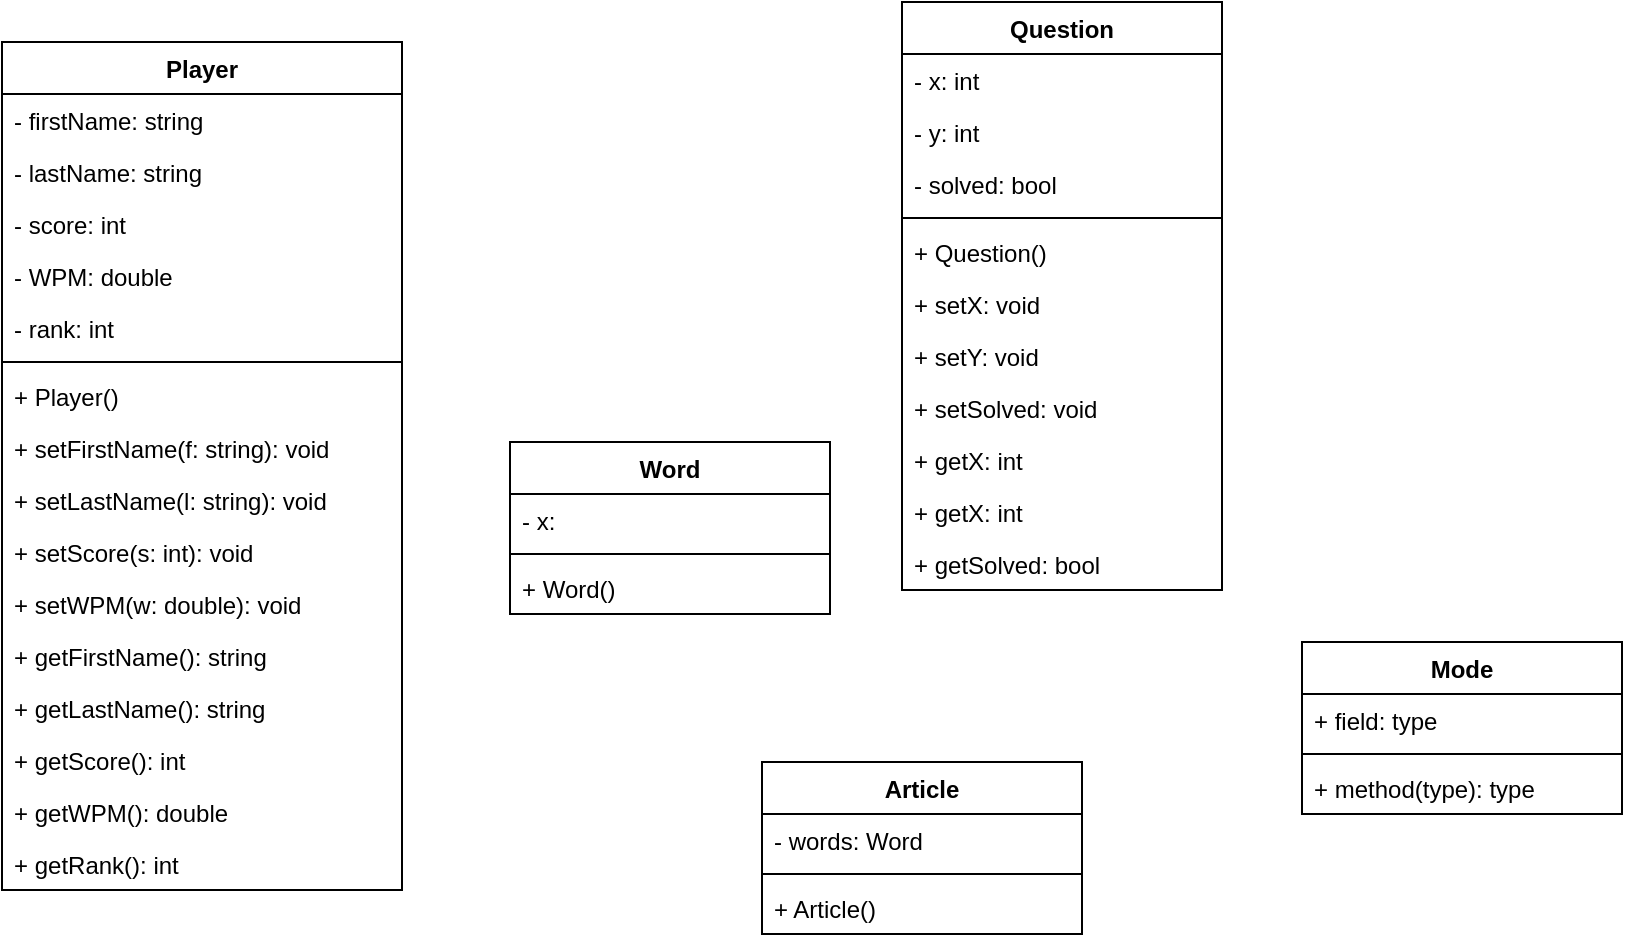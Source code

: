 <mxfile version="14.4.4" type="github">
  <diagram id="6Dkqgkf7vsBd3afeo5NH" name="Page-1">
    <mxGraphModel dx="1038" dy="585" grid="1" gridSize="10" guides="1" tooltips="1" connect="1" arrows="1" fold="1" page="1" pageScale="1" pageWidth="827" pageHeight="1169" math="0" shadow="0">
      <root>
        <mxCell id="0" />
        <mxCell id="1" parent="0" />
        <mxCell id="QzMkt83mJQYd9oITkBXi-1" value="Question" style="swimlane;fontStyle=1;align=center;verticalAlign=top;childLayout=stackLayout;horizontal=1;startSize=26;horizontalStack=0;resizeParent=1;resizeParentMax=0;resizeLast=0;collapsible=1;marginBottom=0;" parent="1" vertex="1">
          <mxGeometry x="530" y="30" width="160" height="294" as="geometry" />
        </mxCell>
        <mxCell id="QzMkt83mJQYd9oITkBXi-2" value="- x: int" style="text;strokeColor=none;fillColor=none;align=left;verticalAlign=top;spacingLeft=4;spacingRight=4;overflow=hidden;rotatable=0;points=[[0,0.5],[1,0.5]];portConstraint=eastwest;" parent="QzMkt83mJQYd9oITkBXi-1" vertex="1">
          <mxGeometry y="26" width="160" height="26" as="geometry" />
        </mxCell>
        <mxCell id="QzMkt83mJQYd9oITkBXi-40" value="- y: int" style="text;strokeColor=none;fillColor=none;align=left;verticalAlign=top;spacingLeft=4;spacingRight=4;overflow=hidden;rotatable=0;points=[[0,0.5],[1,0.5]];portConstraint=eastwest;" parent="QzMkt83mJQYd9oITkBXi-1" vertex="1">
          <mxGeometry y="52" width="160" height="26" as="geometry" />
        </mxCell>
        <mxCell id="QzMkt83mJQYd9oITkBXi-45" value="- solved: bool" style="text;strokeColor=none;fillColor=none;align=left;verticalAlign=top;spacingLeft=4;spacingRight=4;overflow=hidden;rotatable=0;points=[[0,0.5],[1,0.5]];portConstraint=eastwest;" parent="QzMkt83mJQYd9oITkBXi-1" vertex="1">
          <mxGeometry y="78" width="160" height="26" as="geometry" />
        </mxCell>
        <mxCell id="QzMkt83mJQYd9oITkBXi-3" value="" style="line;strokeWidth=1;fillColor=none;align=left;verticalAlign=middle;spacingTop=-1;spacingLeft=3;spacingRight=3;rotatable=0;labelPosition=right;points=[];portConstraint=eastwest;" parent="QzMkt83mJQYd9oITkBXi-1" vertex="1">
          <mxGeometry y="104" width="160" height="8" as="geometry" />
        </mxCell>
        <mxCell id="QzMkt83mJQYd9oITkBXi-4" value="+ Question()" style="text;strokeColor=none;fillColor=none;align=left;verticalAlign=top;spacingLeft=4;spacingRight=4;overflow=hidden;rotatable=0;points=[[0,0.5],[1,0.5]];portConstraint=eastwest;" parent="QzMkt83mJQYd9oITkBXi-1" vertex="1">
          <mxGeometry y="112" width="160" height="26" as="geometry" />
        </mxCell>
        <mxCell id="QzMkt83mJQYd9oITkBXi-35" value="+ setX: void" style="text;strokeColor=none;fillColor=none;align=left;verticalAlign=top;spacingLeft=4;spacingRight=4;overflow=hidden;rotatable=0;points=[[0,0.5],[1,0.5]];portConstraint=eastwest;" parent="QzMkt83mJQYd9oITkBXi-1" vertex="1">
          <mxGeometry y="138" width="160" height="26" as="geometry" />
        </mxCell>
        <mxCell id="QzMkt83mJQYd9oITkBXi-41" value="+ setY: void" style="text;strokeColor=none;fillColor=none;align=left;verticalAlign=top;spacingLeft=4;spacingRight=4;overflow=hidden;rotatable=0;points=[[0,0.5],[1,0.5]];portConstraint=eastwest;" parent="QzMkt83mJQYd9oITkBXi-1" vertex="1">
          <mxGeometry y="164" width="160" height="26" as="geometry" />
        </mxCell>
        <mxCell id="QzMkt83mJQYd9oITkBXi-46" value="+ setSolved: void" style="text;strokeColor=none;fillColor=none;align=left;verticalAlign=top;spacingLeft=4;spacingRight=4;overflow=hidden;rotatable=0;points=[[0,0.5],[1,0.5]];portConstraint=eastwest;" parent="QzMkt83mJQYd9oITkBXi-1" vertex="1">
          <mxGeometry y="190" width="160" height="26" as="geometry" />
        </mxCell>
        <mxCell id="QzMkt83mJQYd9oITkBXi-42" value="+ getX: int" style="text;strokeColor=none;fillColor=none;align=left;verticalAlign=top;spacingLeft=4;spacingRight=4;overflow=hidden;rotatable=0;points=[[0,0.5],[1,0.5]];portConstraint=eastwest;" parent="QzMkt83mJQYd9oITkBXi-1" vertex="1">
          <mxGeometry y="216" width="160" height="26" as="geometry" />
        </mxCell>
        <mxCell id="QzMkt83mJQYd9oITkBXi-43" value="+ getX: int" style="text;strokeColor=none;fillColor=none;align=left;verticalAlign=top;spacingLeft=4;spacingRight=4;overflow=hidden;rotatable=0;points=[[0,0.5],[1,0.5]];portConstraint=eastwest;" parent="QzMkt83mJQYd9oITkBXi-1" vertex="1">
          <mxGeometry y="242" width="160" height="26" as="geometry" />
        </mxCell>
        <mxCell id="QzMkt83mJQYd9oITkBXi-44" value="+ getSolved: bool" style="text;strokeColor=none;fillColor=none;align=left;verticalAlign=top;spacingLeft=4;spacingRight=4;overflow=hidden;rotatable=0;points=[[0,0.5],[1,0.5]];portConstraint=eastwest;" parent="QzMkt83mJQYd9oITkBXi-1" vertex="1">
          <mxGeometry y="268" width="160" height="26" as="geometry" />
        </mxCell>
        <mxCell id="Sx2QVABSTrViNIa_IxR7-1" value="Player" style="swimlane;fontStyle=1;align=center;verticalAlign=top;childLayout=stackLayout;horizontal=1;startSize=26;horizontalStack=0;resizeParent=1;resizeParentMax=0;resizeLast=0;collapsible=1;marginBottom=0;" vertex="1" parent="1">
          <mxGeometry x="80" y="50" width="200" height="424" as="geometry" />
        </mxCell>
        <mxCell id="Sx2QVABSTrViNIa_IxR7-18" value="- firstName: string" style="text;strokeColor=none;fillColor=none;align=left;verticalAlign=top;spacingLeft=4;spacingRight=4;overflow=hidden;rotatable=0;points=[[0,0.5],[1,0.5]];portConstraint=eastwest;" vertex="1" parent="Sx2QVABSTrViNIa_IxR7-1">
          <mxGeometry y="26" width="200" height="26" as="geometry" />
        </mxCell>
        <mxCell id="Sx2QVABSTrViNIa_IxR7-19" value="- lastName: string" style="text;strokeColor=none;fillColor=none;align=left;verticalAlign=top;spacingLeft=4;spacingRight=4;overflow=hidden;rotatable=0;points=[[0,0.5],[1,0.5]];portConstraint=eastwest;" vertex="1" parent="Sx2QVABSTrViNIa_IxR7-1">
          <mxGeometry y="52" width="200" height="26" as="geometry" />
        </mxCell>
        <mxCell id="Sx2QVABSTrViNIa_IxR7-20" value="- score: int" style="text;strokeColor=none;fillColor=none;align=left;verticalAlign=top;spacingLeft=4;spacingRight=4;overflow=hidden;rotatable=0;points=[[0,0.5],[1,0.5]];portConstraint=eastwest;" vertex="1" parent="Sx2QVABSTrViNIa_IxR7-1">
          <mxGeometry y="78" width="200" height="26" as="geometry" />
        </mxCell>
        <mxCell id="Sx2QVABSTrViNIa_IxR7-21" value="- WPM: double" style="text;strokeColor=none;fillColor=none;align=left;verticalAlign=top;spacingLeft=4;spacingRight=4;overflow=hidden;rotatable=0;points=[[0,0.5],[1,0.5]];portConstraint=eastwest;" vertex="1" parent="Sx2QVABSTrViNIa_IxR7-1">
          <mxGeometry y="104" width="200" height="26" as="geometry" />
        </mxCell>
        <mxCell id="Sx2QVABSTrViNIa_IxR7-23" value="- rank: int" style="text;strokeColor=none;fillColor=none;align=left;verticalAlign=top;spacingLeft=4;spacingRight=4;overflow=hidden;rotatable=0;points=[[0,0.5],[1,0.5]];portConstraint=eastwest;" vertex="1" parent="Sx2QVABSTrViNIa_IxR7-1">
          <mxGeometry y="130" width="200" height="26" as="geometry" />
        </mxCell>
        <mxCell id="Sx2QVABSTrViNIa_IxR7-3" value="" style="line;strokeWidth=1;fillColor=none;align=left;verticalAlign=middle;spacingTop=-1;spacingLeft=3;spacingRight=3;rotatable=0;labelPosition=right;points=[];portConstraint=eastwest;" vertex="1" parent="Sx2QVABSTrViNIa_IxR7-1">
          <mxGeometry y="156" width="200" height="8" as="geometry" />
        </mxCell>
        <mxCell id="Sx2QVABSTrViNIa_IxR7-4" value="+ Player()" style="text;strokeColor=none;fillColor=none;align=left;verticalAlign=top;spacingLeft=4;spacingRight=4;overflow=hidden;rotatable=0;points=[[0,0.5],[1,0.5]];portConstraint=eastwest;" vertex="1" parent="Sx2QVABSTrViNIa_IxR7-1">
          <mxGeometry y="164" width="200" height="26" as="geometry" />
        </mxCell>
        <mxCell id="Sx2QVABSTrViNIa_IxR7-25" value="+ setFirstName(f: string): void" style="text;strokeColor=none;fillColor=none;align=left;verticalAlign=top;spacingLeft=4;spacingRight=4;overflow=hidden;rotatable=0;points=[[0,0.5],[1,0.5]];portConstraint=eastwest;" vertex="1" parent="Sx2QVABSTrViNIa_IxR7-1">
          <mxGeometry y="190" width="200" height="26" as="geometry" />
        </mxCell>
        <mxCell id="Sx2QVABSTrViNIa_IxR7-24" value="+ setLastName(l: string): void" style="text;strokeColor=none;fillColor=none;align=left;verticalAlign=top;spacingLeft=4;spacingRight=4;overflow=hidden;rotatable=0;points=[[0,0.5],[1,0.5]];portConstraint=eastwest;" vertex="1" parent="Sx2QVABSTrViNIa_IxR7-1">
          <mxGeometry y="216" width="200" height="26" as="geometry" />
        </mxCell>
        <mxCell id="Sx2QVABSTrViNIa_IxR7-30" value="+ setScore(s: int): void" style="text;strokeColor=none;fillColor=none;align=left;verticalAlign=top;spacingLeft=4;spacingRight=4;overflow=hidden;rotatable=0;points=[[0,0.5],[1,0.5]];portConstraint=eastwest;" vertex="1" parent="Sx2QVABSTrViNIa_IxR7-1">
          <mxGeometry y="242" width="200" height="26" as="geometry" />
        </mxCell>
        <mxCell id="Sx2QVABSTrViNIa_IxR7-32" value="+ setWPM(w: double): void" style="text;strokeColor=none;fillColor=none;align=left;verticalAlign=top;spacingLeft=4;spacingRight=4;overflow=hidden;rotatable=0;points=[[0,0.5],[1,0.5]];portConstraint=eastwest;" vertex="1" parent="Sx2QVABSTrViNIa_IxR7-1">
          <mxGeometry y="268" width="200" height="26" as="geometry" />
        </mxCell>
        <mxCell id="Sx2QVABSTrViNIa_IxR7-31" value="+ getFirstName(): string" style="text;strokeColor=none;fillColor=none;align=left;verticalAlign=top;spacingLeft=4;spacingRight=4;overflow=hidden;rotatable=0;points=[[0,0.5],[1,0.5]];portConstraint=eastwest;" vertex="1" parent="Sx2QVABSTrViNIa_IxR7-1">
          <mxGeometry y="294" width="200" height="26" as="geometry" />
        </mxCell>
        <mxCell id="Sx2QVABSTrViNIa_IxR7-39" value="+ getLastName(): string" style="text;strokeColor=none;fillColor=none;align=left;verticalAlign=top;spacingLeft=4;spacingRight=4;overflow=hidden;rotatable=0;points=[[0,0.5],[1,0.5]];portConstraint=eastwest;" vertex="1" parent="Sx2QVABSTrViNIa_IxR7-1">
          <mxGeometry y="320" width="200" height="26" as="geometry" />
        </mxCell>
        <mxCell id="Sx2QVABSTrViNIa_IxR7-37" value="+ getScore(): int" style="text;strokeColor=none;fillColor=none;align=left;verticalAlign=top;spacingLeft=4;spacingRight=4;overflow=hidden;rotatable=0;points=[[0,0.5],[1,0.5]];portConstraint=eastwest;" vertex="1" parent="Sx2QVABSTrViNIa_IxR7-1">
          <mxGeometry y="346" width="200" height="26" as="geometry" />
        </mxCell>
        <mxCell id="Sx2QVABSTrViNIa_IxR7-36" value="+ getWPM(): double" style="text;strokeColor=none;fillColor=none;align=left;verticalAlign=top;spacingLeft=4;spacingRight=4;overflow=hidden;rotatable=0;points=[[0,0.5],[1,0.5]];portConstraint=eastwest;" vertex="1" parent="Sx2QVABSTrViNIa_IxR7-1">
          <mxGeometry y="372" width="200" height="26" as="geometry" />
        </mxCell>
        <mxCell id="Sx2QVABSTrViNIa_IxR7-38" value="+ getRank(): int" style="text;strokeColor=none;fillColor=none;align=left;verticalAlign=top;spacingLeft=4;spacingRight=4;overflow=hidden;rotatable=0;points=[[0,0.5],[1,0.5]];portConstraint=eastwest;" vertex="1" parent="Sx2QVABSTrViNIa_IxR7-1">
          <mxGeometry y="398" width="200" height="26" as="geometry" />
        </mxCell>
        <mxCell id="Sx2QVABSTrViNIa_IxR7-6" value="Mode" style="swimlane;fontStyle=1;align=center;verticalAlign=top;childLayout=stackLayout;horizontal=1;startSize=26;horizontalStack=0;resizeParent=1;resizeParentMax=0;resizeLast=0;collapsible=1;marginBottom=0;" vertex="1" parent="1">
          <mxGeometry x="730" y="350" width="160" height="86" as="geometry" />
        </mxCell>
        <mxCell id="Sx2QVABSTrViNIa_IxR7-7" value="+ field: type" style="text;strokeColor=none;fillColor=none;align=left;verticalAlign=top;spacingLeft=4;spacingRight=4;overflow=hidden;rotatable=0;points=[[0,0.5],[1,0.5]];portConstraint=eastwest;" vertex="1" parent="Sx2QVABSTrViNIa_IxR7-6">
          <mxGeometry y="26" width="160" height="26" as="geometry" />
        </mxCell>
        <mxCell id="Sx2QVABSTrViNIa_IxR7-8" value="" style="line;strokeWidth=1;fillColor=none;align=left;verticalAlign=middle;spacingTop=-1;spacingLeft=3;spacingRight=3;rotatable=0;labelPosition=right;points=[];portConstraint=eastwest;" vertex="1" parent="Sx2QVABSTrViNIa_IxR7-6">
          <mxGeometry y="52" width="160" height="8" as="geometry" />
        </mxCell>
        <mxCell id="Sx2QVABSTrViNIa_IxR7-9" value="+ method(type): type" style="text;strokeColor=none;fillColor=none;align=left;verticalAlign=top;spacingLeft=4;spacingRight=4;overflow=hidden;rotatable=0;points=[[0,0.5],[1,0.5]];portConstraint=eastwest;" vertex="1" parent="Sx2QVABSTrViNIa_IxR7-6">
          <mxGeometry y="60" width="160" height="26" as="geometry" />
        </mxCell>
        <mxCell id="Sx2QVABSTrViNIa_IxR7-10" value="Article" style="swimlane;fontStyle=1;align=center;verticalAlign=top;childLayout=stackLayout;horizontal=1;startSize=26;horizontalStack=0;resizeParent=1;resizeParentMax=0;resizeLast=0;collapsible=1;marginBottom=0;" vertex="1" parent="1">
          <mxGeometry x="460" y="410" width="160" height="86" as="geometry" />
        </mxCell>
        <mxCell id="Sx2QVABSTrViNIa_IxR7-11" value="- words: Word" style="text;strokeColor=none;fillColor=none;align=left;verticalAlign=top;spacingLeft=4;spacingRight=4;overflow=hidden;rotatable=0;points=[[0,0.5],[1,0.5]];portConstraint=eastwest;" vertex="1" parent="Sx2QVABSTrViNIa_IxR7-10">
          <mxGeometry y="26" width="160" height="26" as="geometry" />
        </mxCell>
        <mxCell id="Sx2QVABSTrViNIa_IxR7-12" value="" style="line;strokeWidth=1;fillColor=none;align=left;verticalAlign=middle;spacingTop=-1;spacingLeft=3;spacingRight=3;rotatable=0;labelPosition=right;points=[];portConstraint=eastwest;" vertex="1" parent="Sx2QVABSTrViNIa_IxR7-10">
          <mxGeometry y="52" width="160" height="8" as="geometry" />
        </mxCell>
        <mxCell id="Sx2QVABSTrViNIa_IxR7-13" value="+ Article()" style="text;strokeColor=none;fillColor=none;align=left;verticalAlign=top;spacingLeft=4;spacingRight=4;overflow=hidden;rotatable=0;points=[[0,0.5],[1,0.5]];portConstraint=eastwest;" vertex="1" parent="Sx2QVABSTrViNIa_IxR7-10">
          <mxGeometry y="60" width="160" height="26" as="geometry" />
        </mxCell>
        <mxCell id="Sx2QVABSTrViNIa_IxR7-14" value="Word" style="swimlane;fontStyle=1;align=center;verticalAlign=top;childLayout=stackLayout;horizontal=1;startSize=26;horizontalStack=0;resizeParent=1;resizeParentMax=0;resizeLast=0;collapsible=1;marginBottom=0;" vertex="1" parent="1">
          <mxGeometry x="334" y="250" width="160" height="86" as="geometry" />
        </mxCell>
        <mxCell id="Sx2QVABSTrViNIa_IxR7-15" value="- x:" style="text;strokeColor=none;fillColor=none;align=left;verticalAlign=top;spacingLeft=4;spacingRight=4;overflow=hidden;rotatable=0;points=[[0,0.5],[1,0.5]];portConstraint=eastwest;" vertex="1" parent="Sx2QVABSTrViNIa_IxR7-14">
          <mxGeometry y="26" width="160" height="26" as="geometry" />
        </mxCell>
        <mxCell id="Sx2QVABSTrViNIa_IxR7-16" value="" style="line;strokeWidth=1;fillColor=none;align=left;verticalAlign=middle;spacingTop=-1;spacingLeft=3;spacingRight=3;rotatable=0;labelPosition=right;points=[];portConstraint=eastwest;" vertex="1" parent="Sx2QVABSTrViNIa_IxR7-14">
          <mxGeometry y="52" width="160" height="8" as="geometry" />
        </mxCell>
        <mxCell id="Sx2QVABSTrViNIa_IxR7-17" value="+ Word()" style="text;strokeColor=none;fillColor=none;align=left;verticalAlign=top;spacingLeft=4;spacingRight=4;overflow=hidden;rotatable=0;points=[[0,0.5],[1,0.5]];portConstraint=eastwest;" vertex="1" parent="Sx2QVABSTrViNIa_IxR7-14">
          <mxGeometry y="60" width="160" height="26" as="geometry" />
        </mxCell>
      </root>
    </mxGraphModel>
  </diagram>
</mxfile>
